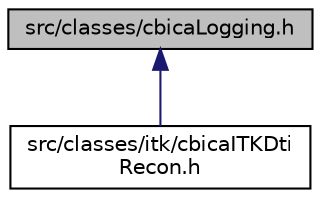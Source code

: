 digraph "src/classes/cbicaLogging.h"
{
 // LATEX_PDF_SIZE
  edge [fontname="Helvetica",fontsize="10",labelfontname="Helvetica",labelfontsize="10"];
  node [fontname="Helvetica",fontsize="10",shape=record];
  Node22 [label="src/classes/cbicaLogging.h",height=0.2,width=0.4,color="black", fillcolor="grey75", style="filled", fontcolor="black",tooltip="Declaration of the Logging class."];
  Node22 -> Node23 [dir="back",color="midnightblue",fontsize="10",style="solid",fontname="Helvetica"];
  Node23 [label="src/classes/itk/cbicaITKDti\lRecon.h",height=0.2,width=0.4,color="black", fillcolor="white", style="filled",URL="$cbicaITKDtiRecon_8h.html",tooltip="Declaration of DtiRecon."];
}
